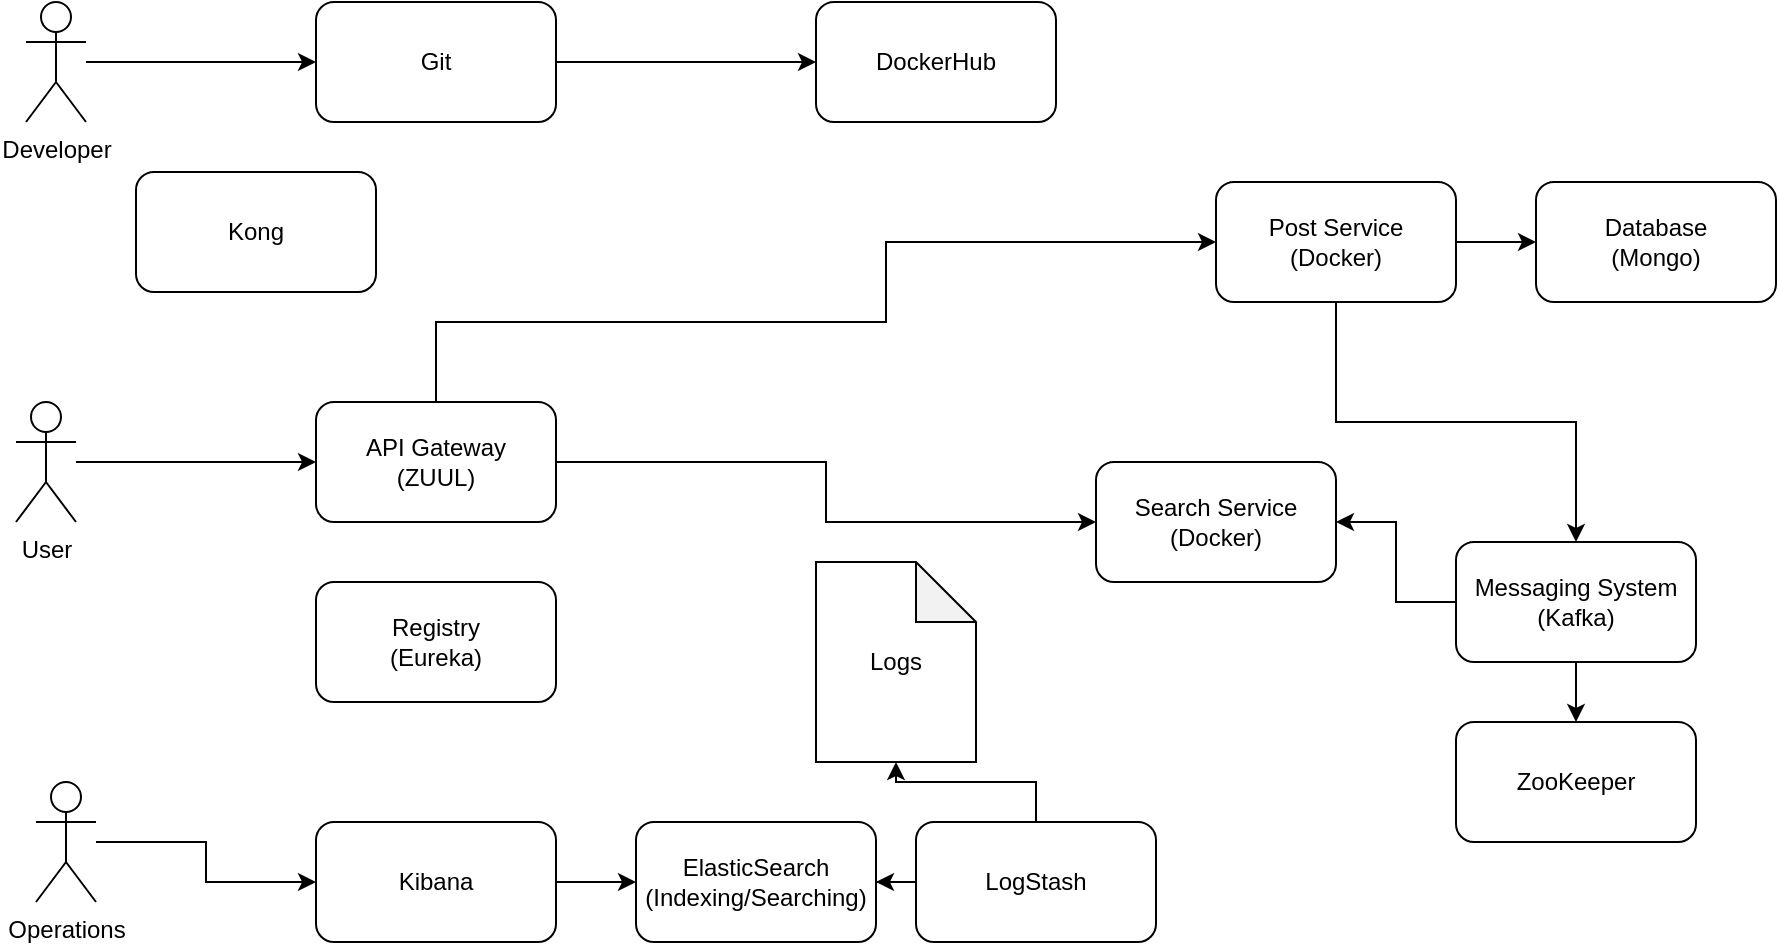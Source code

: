 <mxfile version="10.5.1" type="github"><diagram id="b62Ax81Btr2lBAqxOk79" name="Page-1"><mxGraphModel dx="946" dy="509" grid="1" gridSize="10" guides="1" tooltips="1" connect="1" arrows="1" fold="1" page="1" pageScale="1" pageWidth="850" pageHeight="1100" math="0" shadow="0"><root><mxCell id="0"/><mxCell id="1" parent="0"/><mxCell id="JZ5h-rdnhIdQHaiJVVO9-27" style="edgeStyle=orthogonalEdgeStyle;rounded=0;orthogonalLoop=1;jettySize=auto;html=1;" edge="1" parent="1" source="JZ5h-rdnhIdQHaiJVVO9-13" target="JZ5h-rdnhIdQHaiJVVO9-19"><mxGeometry relative="1" as="geometry"/></mxCell><mxCell id="JZ5h-rdnhIdQHaiJVVO9-28" style="edgeStyle=orthogonalEdgeStyle;rounded=0;orthogonalLoop=1;jettySize=auto;html=1;" edge="1" parent="1" source="JZ5h-rdnhIdQHaiJVVO9-13" target="JZ5h-rdnhIdQHaiJVVO9-18"><mxGeometry relative="1" as="geometry"/></mxCell><mxCell id="JZ5h-rdnhIdQHaiJVVO9-13" value="&lt;div&gt;Post Service &lt;br&gt;&lt;/div&gt;&lt;div&gt;(Docker)&lt;/div&gt;" style="rounded=1;whiteSpace=wrap;html=1;" vertex="1" parent="1"><mxGeometry x="630" y="155" width="120" height="60" as="geometry"/></mxCell><mxCell id="JZ5h-rdnhIdQHaiJVVO9-14" value="&lt;div&gt;Search Service (Docker)&lt;br&gt;&lt;/div&gt;" style="rounded=1;whiteSpace=wrap;html=1;" vertex="1" parent="1"><mxGeometry x="570" y="295" width="120" height="60" as="geometry"/></mxCell><mxCell id="JZ5h-rdnhIdQHaiJVVO9-36" style="edgeStyle=orthogonalEdgeStyle;rounded=0;orthogonalLoop=1;jettySize=auto;html=1;entryX=0;entryY=0.5;entryDx=0;entryDy=0;" edge="1" parent="1" source="JZ5h-rdnhIdQHaiJVVO9-15" target="JZ5h-rdnhIdQHaiJVVO9-13"><mxGeometry relative="1" as="geometry"><Array as="points"><mxPoint x="240" y="225"/><mxPoint x="465" y="225"/><mxPoint x="465" y="185"/></Array></mxGeometry></mxCell><mxCell id="JZ5h-rdnhIdQHaiJVVO9-37" style="edgeStyle=orthogonalEdgeStyle;rounded=0;orthogonalLoop=1;jettySize=auto;html=1;" edge="1" parent="1" source="JZ5h-rdnhIdQHaiJVVO9-15" target="JZ5h-rdnhIdQHaiJVVO9-14"><mxGeometry relative="1" as="geometry"/></mxCell><mxCell id="JZ5h-rdnhIdQHaiJVVO9-15" value="&lt;div&gt;API Gateway &lt;br&gt;&lt;/div&gt;&lt;div&gt;(ZUUL)&lt;/div&gt;" style="rounded=1;whiteSpace=wrap;html=1;" vertex="1" parent="1"><mxGeometry x="180" y="265" width="120" height="60" as="geometry"/></mxCell><mxCell id="JZ5h-rdnhIdQHaiJVVO9-16" value="&lt;div&gt;Registry&lt;/div&gt;&lt;div&gt; (Eureka)&lt;/div&gt;" style="rounded=1;whiteSpace=wrap;html=1;" vertex="1" parent="1"><mxGeometry x="180" y="355" width="120" height="60" as="geometry"/></mxCell><mxCell id="JZ5h-rdnhIdQHaiJVVO9-17" value="ZooKeeper" style="rounded=1;whiteSpace=wrap;html=1;" vertex="1" parent="1"><mxGeometry x="750" y="425" width="120" height="60" as="geometry"/></mxCell><mxCell id="JZ5h-rdnhIdQHaiJVVO9-29" style="edgeStyle=orthogonalEdgeStyle;rounded=0;orthogonalLoop=1;jettySize=auto;html=1;" edge="1" parent="1" source="JZ5h-rdnhIdQHaiJVVO9-18" target="JZ5h-rdnhIdQHaiJVVO9-14"><mxGeometry relative="1" as="geometry"/></mxCell><mxCell id="JZ5h-rdnhIdQHaiJVVO9-30" style="edgeStyle=orthogonalEdgeStyle;rounded=0;orthogonalLoop=1;jettySize=auto;html=1;exitX=0.5;exitY=1;exitDx=0;exitDy=0;" edge="1" parent="1" source="JZ5h-rdnhIdQHaiJVVO9-18" target="JZ5h-rdnhIdQHaiJVVO9-17"><mxGeometry relative="1" as="geometry"/></mxCell><mxCell id="JZ5h-rdnhIdQHaiJVVO9-18" value="Messaging System (Kafka)" style="rounded=1;whiteSpace=wrap;html=1;" vertex="1" parent="1"><mxGeometry x="750" y="335" width="120" height="60" as="geometry"/></mxCell><mxCell id="JZ5h-rdnhIdQHaiJVVO9-19" value="&lt;div&gt;Database &lt;br&gt;&lt;/div&gt;&lt;div&gt;(Mongo)&lt;br&gt;&lt;/div&gt;" style="rounded=1;whiteSpace=wrap;html=1;" vertex="1" parent="1"><mxGeometry x="790" y="155" width="120" height="60" as="geometry"/></mxCell><mxCell id="JZ5h-rdnhIdQHaiJVVO9-20" value="ElasticSearch (Indexing/Searching)" style="rounded=1;whiteSpace=wrap;html=1;" vertex="1" parent="1"><mxGeometry x="340" y="475" width="120" height="60" as="geometry"/></mxCell><mxCell id="JZ5h-rdnhIdQHaiJVVO9-33" style="edgeStyle=orthogonalEdgeStyle;rounded=0;orthogonalLoop=1;jettySize=auto;html=1;exitX=0;exitY=0.5;exitDx=0;exitDy=0;" edge="1" parent="1" source="JZ5h-rdnhIdQHaiJVVO9-21" target="JZ5h-rdnhIdQHaiJVVO9-20"><mxGeometry relative="1" as="geometry"/></mxCell><mxCell id="JZ5h-rdnhIdQHaiJVVO9-34" style="edgeStyle=orthogonalEdgeStyle;rounded=0;orthogonalLoop=1;jettySize=auto;html=1;exitX=0.5;exitY=0;exitDx=0;exitDy=0;" edge="1" parent="1" source="JZ5h-rdnhIdQHaiJVVO9-21" target="JZ5h-rdnhIdQHaiJVVO9-31"><mxGeometry relative="1" as="geometry"/></mxCell><mxCell id="JZ5h-rdnhIdQHaiJVVO9-21" value="LogStash" style="rounded=1;whiteSpace=wrap;html=1;" vertex="1" parent="1"><mxGeometry x="480" y="475" width="120" height="60" as="geometry"/></mxCell><mxCell id="JZ5h-rdnhIdQHaiJVVO9-32" style="edgeStyle=orthogonalEdgeStyle;rounded=0;orthogonalLoop=1;jettySize=auto;html=1;" edge="1" parent="1" source="JZ5h-rdnhIdQHaiJVVO9-22" target="JZ5h-rdnhIdQHaiJVVO9-20"><mxGeometry relative="1" as="geometry"/></mxCell><mxCell id="JZ5h-rdnhIdQHaiJVVO9-22" value="Kibana" style="rounded=1;whiteSpace=wrap;html=1;" vertex="1" parent="1"><mxGeometry x="180" y="475" width="120" height="60" as="geometry"/></mxCell><mxCell id="JZ5h-rdnhIdQHaiJVVO9-26" style="edgeStyle=orthogonalEdgeStyle;rounded=0;orthogonalLoop=1;jettySize=auto;html=1;entryX=0;entryY=0.5;entryDx=0;entryDy=0;" edge="1" parent="1" source="JZ5h-rdnhIdQHaiJVVO9-23" target="JZ5h-rdnhIdQHaiJVVO9-24"><mxGeometry relative="1" as="geometry"/></mxCell><mxCell id="JZ5h-rdnhIdQHaiJVVO9-23" value="Git" style="rounded=1;whiteSpace=wrap;html=1;" vertex="1" parent="1"><mxGeometry x="180" y="65" width="120" height="60" as="geometry"/></mxCell><mxCell id="JZ5h-rdnhIdQHaiJVVO9-24" value="DockerHub" style="rounded=1;whiteSpace=wrap;html=1;" vertex="1" parent="1"><mxGeometry x="430" y="65" width="120" height="60" as="geometry"/></mxCell><mxCell id="JZ5h-rdnhIdQHaiJVVO9-31" value="Logs" style="shape=note;whiteSpace=wrap;html=1;backgroundOutline=1;darkOpacity=0.05;" vertex="1" parent="1"><mxGeometry x="430" y="345" width="80" height="100" as="geometry"/></mxCell><mxCell id="JZ5h-rdnhIdQHaiJVVO9-39" style="edgeStyle=orthogonalEdgeStyle;rounded=0;orthogonalLoop=1;jettySize=auto;html=1;entryX=0;entryY=0.5;entryDx=0;entryDy=0;" edge="1" parent="1" source="JZ5h-rdnhIdQHaiJVVO9-38" target="JZ5h-rdnhIdQHaiJVVO9-15"><mxGeometry relative="1" as="geometry"/></mxCell><mxCell id="JZ5h-rdnhIdQHaiJVVO9-38" value="User" style="shape=umlActor;verticalLabelPosition=bottom;labelBackgroundColor=#ffffff;verticalAlign=top;html=1;outlineConnect=0;" vertex="1" parent="1"><mxGeometry x="30" y="265" width="30" height="60" as="geometry"/></mxCell><mxCell id="JZ5h-rdnhIdQHaiJVVO9-41" style="edgeStyle=orthogonalEdgeStyle;rounded=0;orthogonalLoop=1;jettySize=auto;html=1;" edge="1" parent="1" source="JZ5h-rdnhIdQHaiJVVO9-40" target="JZ5h-rdnhIdQHaiJVVO9-22"><mxGeometry relative="1" as="geometry"/></mxCell><mxCell id="JZ5h-rdnhIdQHaiJVVO9-40" value="Operations" style="shape=umlActor;verticalLabelPosition=bottom;labelBackgroundColor=#ffffff;verticalAlign=top;html=1;outlineConnect=0;" vertex="1" parent="1"><mxGeometry x="40" y="455" width="30" height="60" as="geometry"/></mxCell><mxCell id="JZ5h-rdnhIdQHaiJVVO9-43" style="edgeStyle=orthogonalEdgeStyle;rounded=0;orthogonalLoop=1;jettySize=auto;html=1;" edge="1" parent="1" source="JZ5h-rdnhIdQHaiJVVO9-42" target="JZ5h-rdnhIdQHaiJVVO9-23"><mxGeometry relative="1" as="geometry"/></mxCell><mxCell id="JZ5h-rdnhIdQHaiJVVO9-42" value="Developer" style="shape=umlActor;verticalLabelPosition=bottom;labelBackgroundColor=#ffffff;verticalAlign=top;html=1;outlineConnect=0;" vertex="1" parent="1"><mxGeometry x="35" y="65" width="30" height="60" as="geometry"/></mxCell><mxCell id="JZ5h-rdnhIdQHaiJVVO9-48" value="Kong" style="rounded=1;whiteSpace=wrap;html=1;" vertex="1" parent="1"><mxGeometry x="90" y="150" width="120" height="60" as="geometry"/></mxCell></root></mxGraphModel></diagram></mxfile>